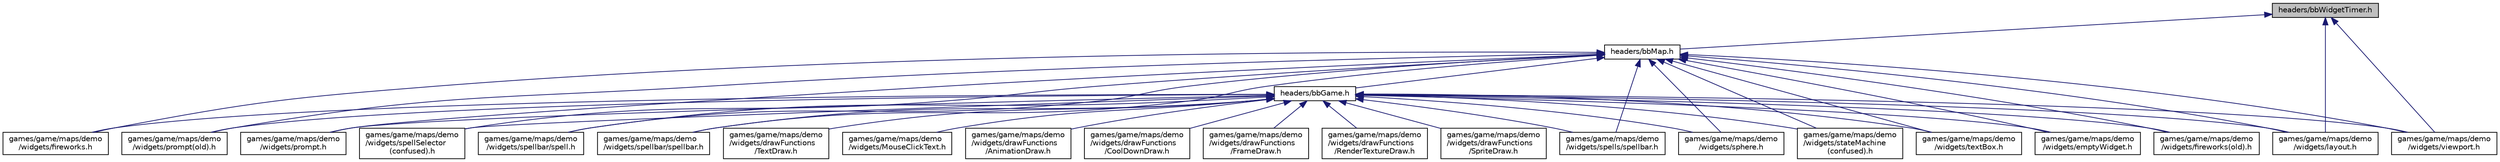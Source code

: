 digraph "headers/bbWidgetTimer.h"
{
 // LATEX_PDF_SIZE
  edge [fontname="Helvetica",fontsize="10",labelfontname="Helvetica",labelfontsize="10"];
  node [fontname="Helvetica",fontsize="10",shape=record];
  Node1 [label="headers/bbWidgetTimer.h",height=0.2,width=0.4,color="black", fillcolor="grey75", style="filled", fontcolor="black",tooltip=" "];
  Node1 -> Node2 [dir="back",color="midnightblue",fontsize="10",style="solid",fontname="Helvetica"];
  Node2 [label="games/game/maps/demo\l/widgets/layout.h",height=0.2,width=0.4,color="black", fillcolor="white", style="filled",URL="$layout_8h.html",tooltip="The functions in this folder define the behavior of an object with class bbWidget and type NULL."];
  Node1 -> Node3 [dir="back",color="midnightblue",fontsize="10",style="solid",fontname="Helvetica"];
  Node3 [label="games/game/maps/demo\l/widgets/viewport.h",height=0.2,width=0.4,color="black", fillcolor="white", style="filled",URL="$viewport_8h.html",tooltip="The functions in this folder define the behavior of an object with class bbWidget and type NULL."];
  Node1 -> Node4 [dir="back",color="midnightblue",fontsize="10",style="solid",fontname="Helvetica"];
  Node4 [label="headers/bbMap.h",height=0.2,width=0.4,color="black", fillcolor="white", style="filled",URL="$bbMap_8h.html",tooltip="bbMap stores game data pertaining to one map in the game"];
  Node4 -> Node5 [dir="back",color="midnightblue",fontsize="10",style="solid",fontname="Helvetica"];
  Node5 [label="games/game/maps/demo\l/widgets/emptyWidget.h",height=0.2,width=0.4,color="black", fillcolor="white", style="filled",URL="$emptyWidget_8h.html",tooltip="The functions in this folder define the behavior of an object with class bbWidget and type NULL."];
  Node4 -> Node6 [dir="back",color="midnightblue",fontsize="10",style="solid",fontname="Helvetica"];
  Node6 [label="games/game/maps/demo\l/widgets/fireworks(old).h",height=0.2,width=0.4,color="black", fillcolor="white", style="filled",URL="$fireworks_07old_08_8h.html",tooltip="The functions in this file define the behavior of an object with class bbWidget and type fireworks."];
  Node4 -> Node7 [dir="back",color="midnightblue",fontsize="10",style="solid",fontname="Helvetica"];
  Node7 [label="games/game/maps/demo\l/widgets/fireworks.h",height=0.2,width=0.4,color="black", fillcolor="white", style="filled",URL="$fireworks_8h.html",tooltip="The functions in this folder define the behavior of an object with class bbWidget and type fireworks."];
  Node4 -> Node2 [dir="back",color="midnightblue",fontsize="10",style="solid",fontname="Helvetica"];
  Node4 -> Node8 [dir="back",color="midnightblue",fontsize="10",style="solid",fontname="Helvetica"];
  Node8 [label="games/game/maps/demo\l/widgets/prompt(old).h",height=0.2,width=0.4,color="black", fillcolor="white", style="filled",URL="$prompt_07old_08_8h.html",tooltip="The functions in this folder define the behavior of an object with class bbWidget and type prompt."];
  Node4 -> Node9 [dir="back",color="midnightblue",fontsize="10",style="solid",fontname="Helvetica"];
  Node9 [label="games/game/maps/demo\l/widgets/prompt.h",height=0.2,width=0.4,color="black", fillcolor="white", style="filled",URL="$prompt_8h.html",tooltip="The functions in this file define the behavior of an object with class bbWidget and type prompt Promp..."];
  Node4 -> Node10 [dir="back",color="midnightblue",fontsize="10",style="solid",fontname="Helvetica"];
  Node10 [label="games/game/maps/demo\l/widgets/spellSelector\l(confused).h",height=0.2,width=0.4,color="black", fillcolor="white", style="filled",URL="$spellSelector_07confused_08_8h.html",tooltip=" "];
  Node4 -> Node11 [dir="back",color="midnightblue",fontsize="10",style="solid",fontname="Helvetica"];
  Node11 [label="games/game/maps/demo\l/widgets/spellbar/spell.h",height=0.2,width=0.4,color="black", fillcolor="white", style="filled",URL="$spell_8h.html",tooltip=" "];
  Node4 -> Node12 [dir="back",color="midnightblue",fontsize="10",style="solid",fontname="Helvetica"];
  Node12 [label="games/game/maps/demo\l/widgets/spellbar/spellbar.h",height=0.2,width=0.4,color="black", fillcolor="white", style="filled",URL="$spellbar_2spellbar_8h.html",tooltip=" "];
  Node4 -> Node13 [dir="back",color="midnightblue",fontsize="10",style="solid",fontname="Helvetica"];
  Node13 [label="games/game/maps/demo\l/widgets/spells/spellbar.h",height=0.2,width=0.4,color="black", fillcolor="white", style="filled",URL="$spells_2spellbar_8h.html",tooltip="The functions in this file define the behavior of an object with class bbWidget and type spellBar and..."];
  Node4 -> Node14 [dir="back",color="midnightblue",fontsize="10",style="solid",fontname="Helvetica"];
  Node14 [label="games/game/maps/demo\l/widgets/sphere.h",height=0.2,width=0.4,color="black", fillcolor="white", style="filled",URL="$sphere_8h.html",tooltip="The functions in this file define the behavior of an object with class bbWidget and type Sphere The s..."];
  Node4 -> Node15 [dir="back",color="midnightblue",fontsize="10",style="solid",fontname="Helvetica"];
  Node15 [label="games/game/maps/demo\l/widgets/stateMachine\l(confused).h",height=0.2,width=0.4,color="black", fillcolor="white", style="filled",URL="$stateMachine_07confused_08_8h.html",tooltip=" "];
  Node4 -> Node16 [dir="back",color="midnightblue",fontsize="10",style="solid",fontname="Helvetica"];
  Node16 [label="games/game/maps/demo\l/widgets/textBox.h",height=0.2,width=0.4,color="black", fillcolor="white", style="filled",URL="$textBox_8h.html",tooltip="The functions in this file define the behavior of an object with class bbWidget and type textBox."];
  Node4 -> Node3 [dir="back",color="midnightblue",fontsize="10",style="solid",fontname="Helvetica"];
  Node4 -> Node17 [dir="back",color="midnightblue",fontsize="10",style="solid",fontname="Helvetica"];
  Node17 [label="headers/bbGame.h",height=0.2,width=0.4,color="black", fillcolor="white", style="filled",URL="$bbGame_8h.html",tooltip=" "];
  Node17 -> Node18 [dir="back",color="midnightblue",fontsize="10",style="solid",fontname="Helvetica"];
  Node18 [label="games/game/maps/demo\l/widgets/MouseClickText.h",height=0.2,width=0.4,color="black", fillcolor="white", style="filled",URL="$MouseClickText_8h.html",tooltip=" "];
  Node17 -> Node19 [dir="back",color="midnightblue",fontsize="10",style="solid",fontname="Helvetica"];
  Node19 [label="games/game/maps/demo\l/widgets/drawFunctions\l/AnimationDraw.h",height=0.2,width=0.4,color="black", fillcolor="white", style="filled",URL="$AnimationDraw_8h.html",tooltip=" "];
  Node17 -> Node20 [dir="back",color="midnightblue",fontsize="10",style="solid",fontname="Helvetica"];
  Node20 [label="games/game/maps/demo\l/widgets/drawFunctions\l/CoolDownDraw.h",height=0.2,width=0.4,color="black", fillcolor="white", style="filled",URL="$CoolDownDraw_8h.html",tooltip=" "];
  Node17 -> Node21 [dir="back",color="midnightblue",fontsize="10",style="solid",fontname="Helvetica"];
  Node21 [label="games/game/maps/demo\l/widgets/drawFunctions\l/FrameDraw.h",height=0.2,width=0.4,color="black", fillcolor="white", style="filled",URL="$FrameDraw_8h.html",tooltip=" "];
  Node17 -> Node22 [dir="back",color="midnightblue",fontsize="10",style="solid",fontname="Helvetica"];
  Node22 [label="games/game/maps/demo\l/widgets/drawFunctions\l/RenderTextureDraw.h",height=0.2,width=0.4,color="black", fillcolor="white", style="filled",URL="$RenderTextureDraw_8h.html",tooltip=" "];
  Node17 -> Node23 [dir="back",color="midnightblue",fontsize="10",style="solid",fontname="Helvetica"];
  Node23 [label="games/game/maps/demo\l/widgets/drawFunctions\l/SpriteDraw.h",height=0.2,width=0.4,color="black", fillcolor="white", style="filled",URL="$SpriteDraw_8h.html",tooltip=" "];
  Node17 -> Node24 [dir="back",color="midnightblue",fontsize="10",style="solid",fontname="Helvetica"];
  Node24 [label="games/game/maps/demo\l/widgets/drawFunctions\l/TextDraw.h",height=0.2,width=0.4,color="black", fillcolor="white", style="filled",URL="$TextDraw_8h.html",tooltip=" "];
  Node17 -> Node5 [dir="back",color="midnightblue",fontsize="10",style="solid",fontname="Helvetica"];
  Node17 -> Node6 [dir="back",color="midnightblue",fontsize="10",style="solid",fontname="Helvetica"];
  Node17 -> Node7 [dir="back",color="midnightblue",fontsize="10",style="solid",fontname="Helvetica"];
  Node17 -> Node2 [dir="back",color="midnightblue",fontsize="10",style="solid",fontname="Helvetica"];
  Node17 -> Node8 [dir="back",color="midnightblue",fontsize="10",style="solid",fontname="Helvetica"];
  Node17 -> Node9 [dir="back",color="midnightblue",fontsize="10",style="solid",fontname="Helvetica"];
  Node17 -> Node10 [dir="back",color="midnightblue",fontsize="10",style="solid",fontname="Helvetica"];
  Node17 -> Node11 [dir="back",color="midnightblue",fontsize="10",style="solid",fontname="Helvetica"];
  Node17 -> Node12 [dir="back",color="midnightblue",fontsize="10",style="solid",fontname="Helvetica"];
  Node17 -> Node13 [dir="back",color="midnightblue",fontsize="10",style="solid",fontname="Helvetica"];
  Node17 -> Node14 [dir="back",color="midnightblue",fontsize="10",style="solid",fontname="Helvetica"];
  Node17 -> Node15 [dir="back",color="midnightblue",fontsize="10",style="solid",fontname="Helvetica"];
  Node17 -> Node16 [dir="back",color="midnightblue",fontsize="10",style="solid",fontname="Helvetica"];
  Node17 -> Node3 [dir="back",color="midnightblue",fontsize="10",style="solid",fontname="Helvetica"];
}
